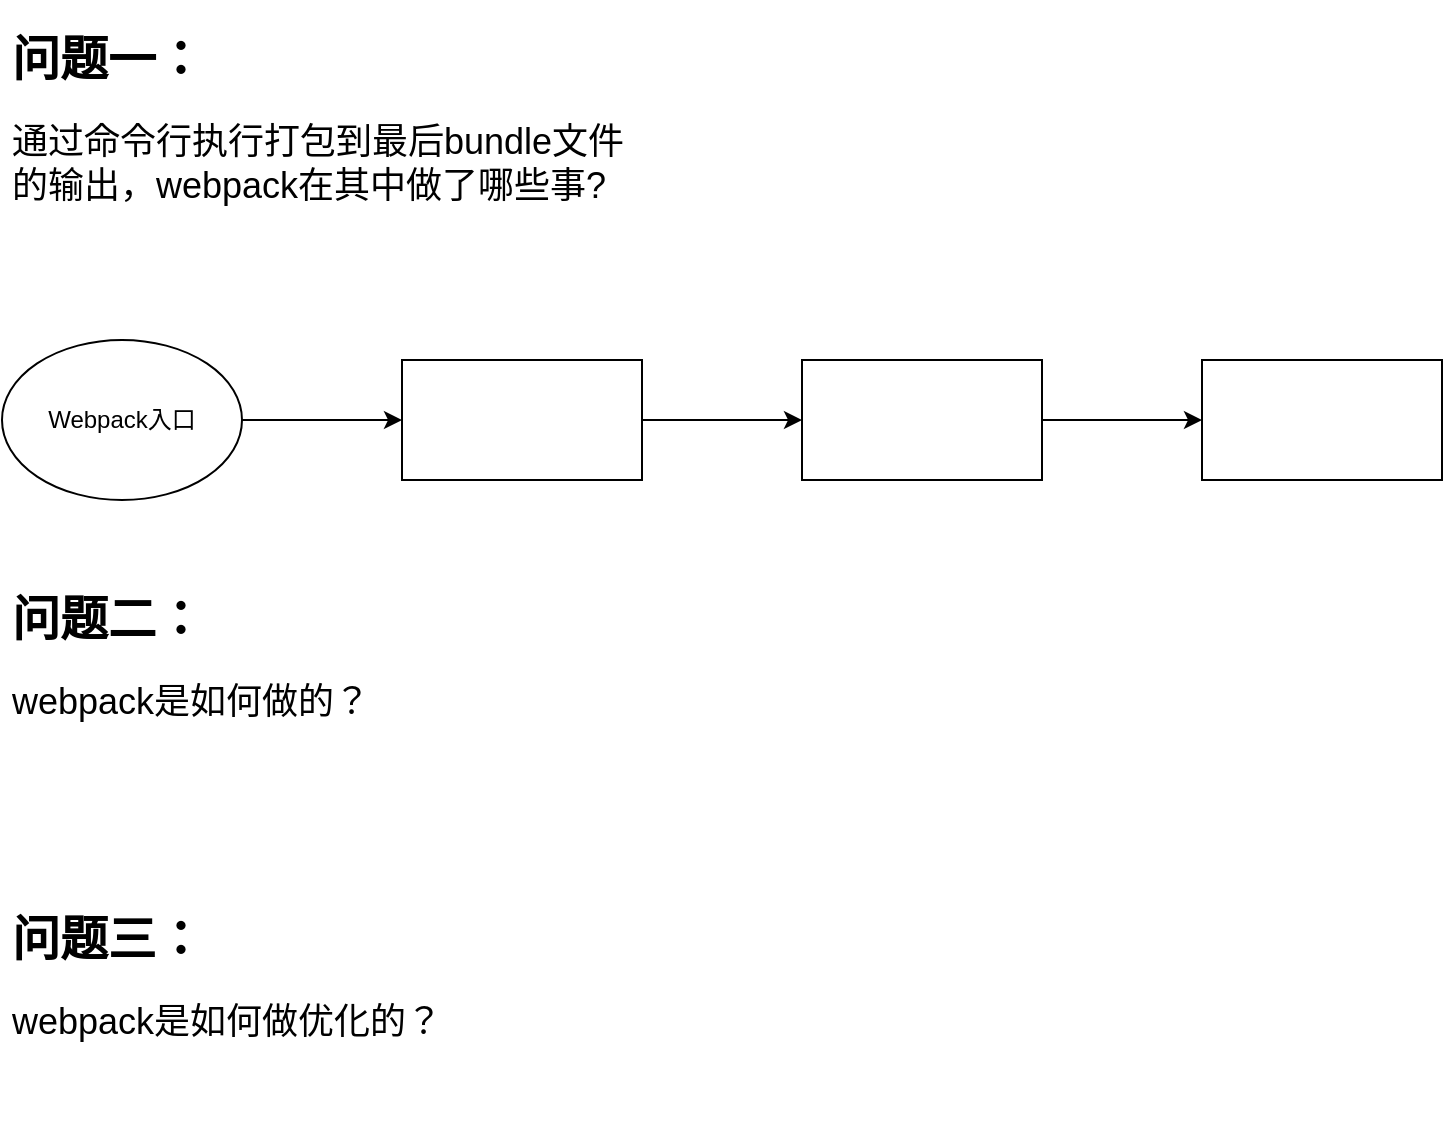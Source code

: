 <mxfile version="20.2.7" type="device"><diagram id="WiAv42qEbTT-TfWHveou" name="第 1 页"><mxGraphModel dx="1426" dy="782" grid="1" gridSize="10" guides="1" tooltips="1" connect="1" arrows="1" fold="1" page="1" pageScale="1" pageWidth="1920" pageHeight="1200" math="0" shadow="0"><root><mxCell id="0"/><mxCell id="1" parent="0"/><mxCell id="5Klvw2jvdM5QLUEg2YOF-3" value="" style="edgeStyle=orthogonalEdgeStyle;rounded=0;orthogonalLoop=1;jettySize=auto;html=1;" edge="1" parent="1" source="5Klvw2jvdM5QLUEg2YOF-1" target="5Klvw2jvdM5QLUEg2YOF-2"><mxGeometry relative="1" as="geometry"/></mxCell><mxCell id="5Klvw2jvdM5QLUEg2YOF-1" value="Webpack入口" style="ellipse;whiteSpace=wrap;html=1;" vertex="1" parent="1"><mxGeometry x="80" y="200" width="120" height="80" as="geometry"/></mxCell><mxCell id="5Klvw2jvdM5QLUEg2YOF-5" value="" style="edgeStyle=orthogonalEdgeStyle;rounded=0;orthogonalLoop=1;jettySize=auto;html=1;" edge="1" parent="1" source="5Klvw2jvdM5QLUEg2YOF-2" target="5Klvw2jvdM5QLUEg2YOF-4"><mxGeometry relative="1" as="geometry"/></mxCell><mxCell id="5Klvw2jvdM5QLUEg2YOF-2" value="" style="whiteSpace=wrap;html=1;" vertex="1" parent="1"><mxGeometry x="280" y="210" width="120" height="60" as="geometry"/></mxCell><mxCell id="5Klvw2jvdM5QLUEg2YOF-7" value="" style="edgeStyle=orthogonalEdgeStyle;rounded=0;orthogonalLoop=1;jettySize=auto;html=1;" edge="1" parent="1" source="5Klvw2jvdM5QLUEg2YOF-4" target="5Klvw2jvdM5QLUEg2YOF-6"><mxGeometry relative="1" as="geometry"/></mxCell><mxCell id="5Klvw2jvdM5QLUEg2YOF-4" value="" style="whiteSpace=wrap;html=1;" vertex="1" parent="1"><mxGeometry x="480" y="210" width="120" height="60" as="geometry"/></mxCell><mxCell id="5Klvw2jvdM5QLUEg2YOF-6" value="" style="whiteSpace=wrap;html=1;" vertex="1" parent="1"><mxGeometry x="680" y="210" width="120" height="60" as="geometry"/></mxCell><mxCell id="5Klvw2jvdM5QLUEg2YOF-25" value="&lt;h1&gt;问题一：&lt;/h1&gt;&lt;p&gt;&lt;font style=&quot;font-size: 18px;&quot;&gt;通过命令行执行打包到最后bundle文件的输出，webpack在其中做了哪些事?&lt;/font&gt;&lt;/p&gt;" style="text;html=1;strokeColor=none;fillColor=none;spacing=5;spacingTop=-20;whiteSpace=wrap;overflow=hidden;rounded=0;" vertex="1" parent="1"><mxGeometry x="80" y="40" width="330" height="120" as="geometry"/></mxCell><mxCell id="5Klvw2jvdM5QLUEg2YOF-26" value="&lt;h1&gt;问题二：&lt;/h1&gt;&lt;p&gt;&lt;span style=&quot;font-size: 18px;&quot;&gt;webpack是如何做的？&lt;/span&gt;&lt;/p&gt;" style="text;html=1;strokeColor=none;fillColor=none;spacing=5;spacingTop=-20;whiteSpace=wrap;overflow=hidden;rounded=0;" vertex="1" parent="1"><mxGeometry x="80" y="320" width="330" height="120" as="geometry"/></mxCell><mxCell id="5Klvw2jvdM5QLUEg2YOF-27" value="&lt;h1&gt;问题三：&lt;/h1&gt;&lt;p&gt;&lt;span style=&quot;font-size: 18px;&quot;&gt;webpack是如何做优化的？&lt;/span&gt;&lt;/p&gt;" style="text;html=1;strokeColor=none;fillColor=none;spacing=5;spacingTop=-20;whiteSpace=wrap;overflow=hidden;rounded=0;" vertex="1" parent="1"><mxGeometry x="80" y="480" width="330" height="120" as="geometry"/></mxCell></root></mxGraphModel></diagram></mxfile>
